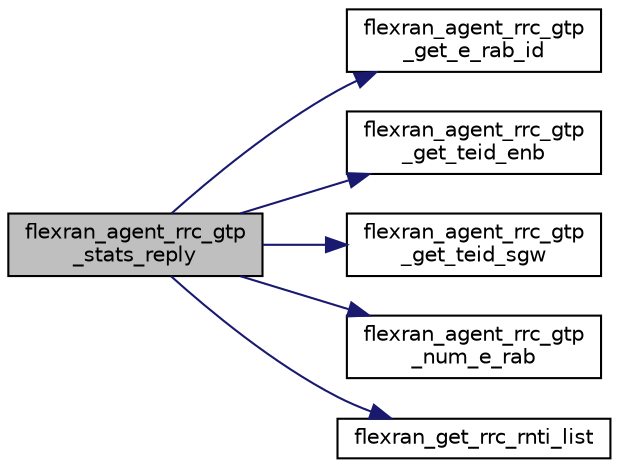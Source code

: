 digraph "flexran_agent_rrc_gtp_stats_reply"
{
 // LATEX_PDF_SIZE
  edge [fontname="Helvetica",fontsize="10",labelfontname="Helvetica",labelfontsize="10"];
  node [fontname="Helvetica",fontsize="10",shape=record];
  rankdir="LR";
  Node1 [label="flexran_agent_rrc_gtp\l_stats_reply",height=0.2,width=0.4,color="black", fillcolor="grey75", style="filled", fontcolor="black",tooltip=" "];
  Node1 -> Node2 [color="midnightblue",fontsize="10",style="solid",fontname="Helvetica"];
  Node2 [label="flexran_agent_rrc_gtp\l_get_e_rab_id",height=0.2,width=0.4,color="black", fillcolor="white", style="filled",URL="$flexran__agent__ran__api_8c.html#acd5bd79736920671dbe8c8ea7b7138f0",tooltip=" "];
  Node1 -> Node3 [color="midnightblue",fontsize="10",style="solid",fontname="Helvetica"];
  Node3 [label="flexran_agent_rrc_gtp\l_get_teid_enb",height=0.2,width=0.4,color="black", fillcolor="white", style="filled",URL="$flexran__agent__ran__api_8c.html#a189d1e9cb1947aa4d82f5f207428e933",tooltip=" "];
  Node1 -> Node4 [color="midnightblue",fontsize="10",style="solid",fontname="Helvetica"];
  Node4 [label="flexran_agent_rrc_gtp\l_get_teid_sgw",height=0.2,width=0.4,color="black", fillcolor="white", style="filled",URL="$flexran__agent__ran__api_8c.html#ab549dd05055f749f384beb4ca9c4dc92",tooltip=" "];
  Node1 -> Node5 [color="midnightblue",fontsize="10",style="solid",fontname="Helvetica"];
  Node5 [label="flexran_agent_rrc_gtp\l_num_e_rab",height=0.2,width=0.4,color="black", fillcolor="white", style="filled",URL="$flexran__agent__ran__api_8c.html#aa3b6bcf96303bc0501120441085fcc37",tooltip=" "];
  Node1 -> Node6 [color="midnightblue",fontsize="10",style="solid",fontname="Helvetica"];
  Node6 [label="flexran_get_rrc_rnti_list",height=0.2,width=0.4,color="black", fillcolor="white", style="filled",URL="$flexran__agent__ran__api_8c.html#a1d29d801d33574eded06523fc5550f36",tooltip=" "];
}
